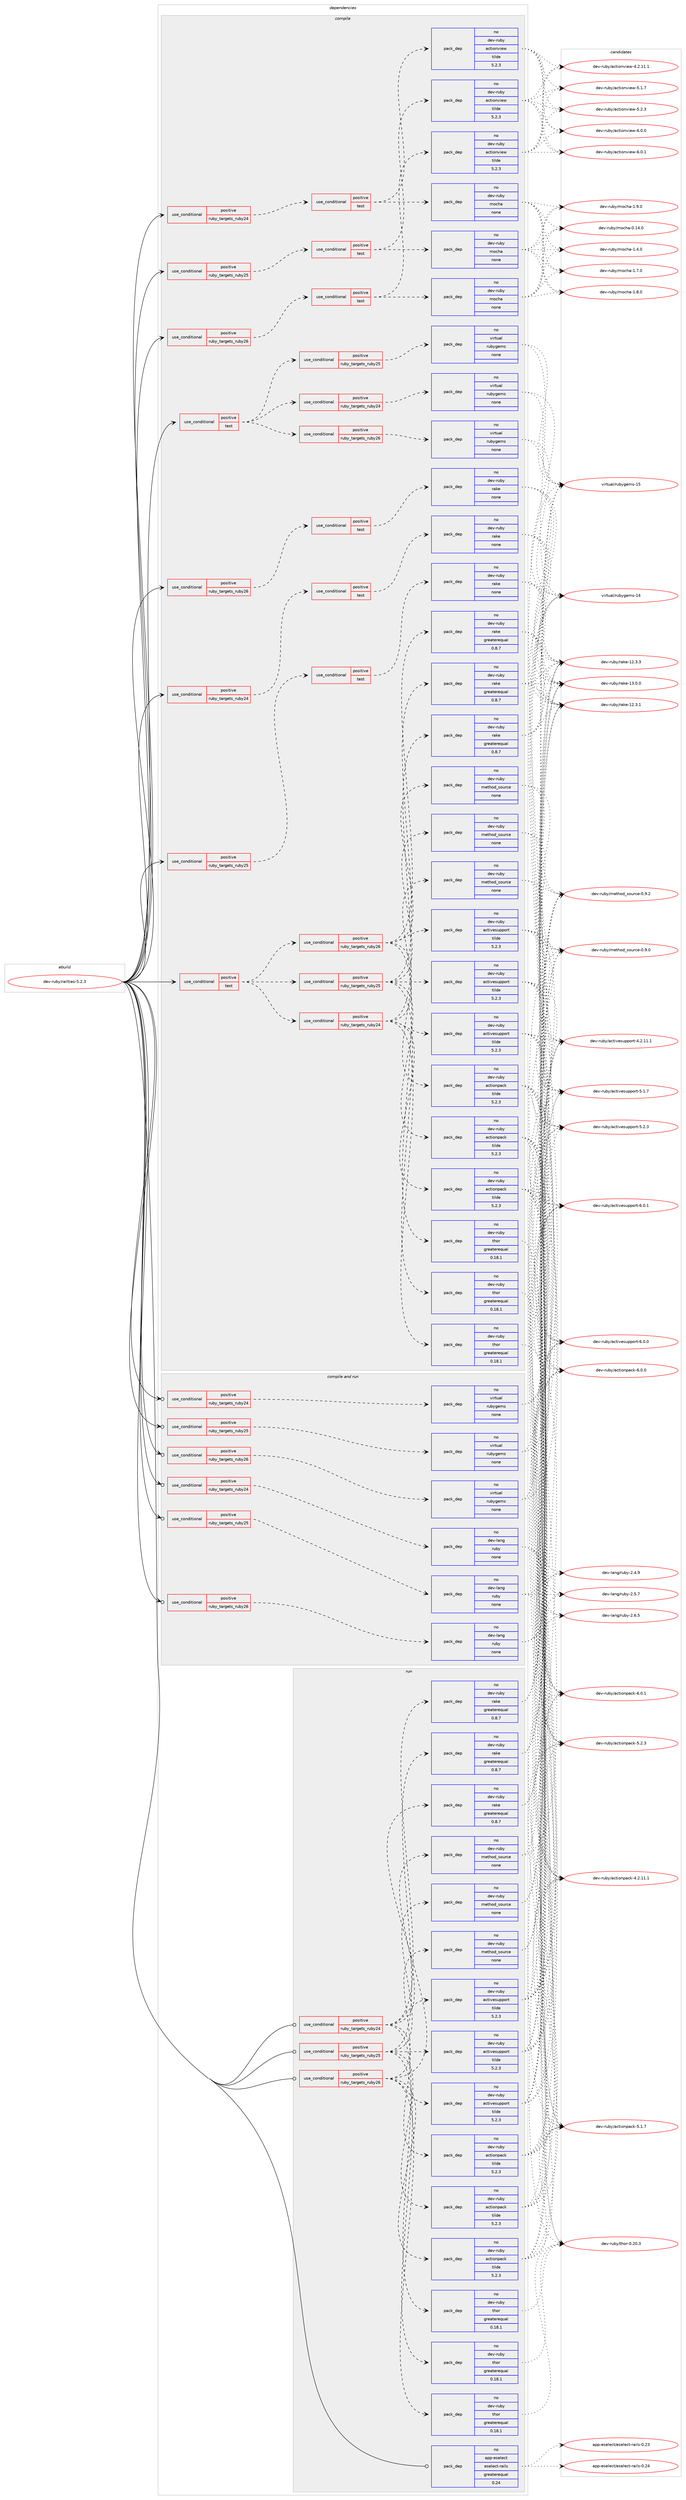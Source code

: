 digraph prolog {

# *************
# Graph options
# *************

newrank=true;
concentrate=true;
compound=true;
graph [rankdir=LR,fontname=Helvetica,fontsize=10,ranksep=1.5];#, ranksep=2.5, nodesep=0.2];
edge  [arrowhead=vee];
node  [fontname=Helvetica,fontsize=10];

# **********
# The ebuild
# **********

subgraph cluster_leftcol {
color=gray;
rank=same;
label=<<i>ebuild</i>>;
id [label="dev-ruby/railties-5.2.3", color=red, width=4, href="../dev-ruby/railties-5.2.3.svg"];
}

# ****************
# The dependencies
# ****************

subgraph cluster_midcol {
color=gray;
label=<<i>dependencies</i>>;
subgraph cluster_compile {
fillcolor="#eeeeee";
style=filled;
label=<<i>compile</i>>;
subgraph cond171711 {
dependency703349 [label=<<TABLE BORDER="0" CELLBORDER="1" CELLSPACING="0" CELLPADDING="4"><TR><TD ROWSPAN="3" CELLPADDING="10">use_conditional</TD></TR><TR><TD>positive</TD></TR><TR><TD>ruby_targets_ruby24</TD></TR></TABLE>>, shape=none, color=red];
subgraph cond171712 {
dependency703350 [label=<<TABLE BORDER="0" CELLBORDER="1" CELLSPACING="0" CELLPADDING="4"><TR><TD ROWSPAN="3" CELLPADDING="10">use_conditional</TD></TR><TR><TD>positive</TD></TR><TR><TD>test</TD></TR></TABLE>>, shape=none, color=red];
subgraph pack519608 {
dependency703351 [label=<<TABLE BORDER="0" CELLBORDER="1" CELLSPACING="0" CELLPADDING="4" WIDTH="220"><TR><TD ROWSPAN="6" CELLPADDING="30">pack_dep</TD></TR><TR><TD WIDTH="110">no</TD></TR><TR><TD>dev-ruby</TD></TR><TR><TD>actionview</TD></TR><TR><TD>tilde</TD></TR><TR><TD>5.2.3</TD></TR></TABLE>>, shape=none, color=blue];
}
dependency703350:e -> dependency703351:w [weight=20,style="dashed",arrowhead="vee"];
subgraph pack519609 {
dependency703352 [label=<<TABLE BORDER="0" CELLBORDER="1" CELLSPACING="0" CELLPADDING="4" WIDTH="220"><TR><TD ROWSPAN="6" CELLPADDING="30">pack_dep</TD></TR><TR><TD WIDTH="110">no</TD></TR><TR><TD>dev-ruby</TD></TR><TR><TD>mocha</TD></TR><TR><TD>none</TD></TR><TR><TD></TD></TR></TABLE>>, shape=none, color=blue];
}
dependency703350:e -> dependency703352:w [weight=20,style="dashed",arrowhead="vee"];
}
dependency703349:e -> dependency703350:w [weight=20,style="dashed",arrowhead="vee"];
}
id:e -> dependency703349:w [weight=20,style="solid",arrowhead="vee"];
subgraph cond171713 {
dependency703353 [label=<<TABLE BORDER="0" CELLBORDER="1" CELLSPACING="0" CELLPADDING="4"><TR><TD ROWSPAN="3" CELLPADDING="10">use_conditional</TD></TR><TR><TD>positive</TD></TR><TR><TD>ruby_targets_ruby24</TD></TR></TABLE>>, shape=none, color=red];
subgraph cond171714 {
dependency703354 [label=<<TABLE BORDER="0" CELLBORDER="1" CELLSPACING="0" CELLPADDING="4"><TR><TD ROWSPAN="3" CELLPADDING="10">use_conditional</TD></TR><TR><TD>positive</TD></TR><TR><TD>test</TD></TR></TABLE>>, shape=none, color=red];
subgraph pack519610 {
dependency703355 [label=<<TABLE BORDER="0" CELLBORDER="1" CELLSPACING="0" CELLPADDING="4" WIDTH="220"><TR><TD ROWSPAN="6" CELLPADDING="30">pack_dep</TD></TR><TR><TD WIDTH="110">no</TD></TR><TR><TD>dev-ruby</TD></TR><TR><TD>rake</TD></TR><TR><TD>none</TD></TR><TR><TD></TD></TR></TABLE>>, shape=none, color=blue];
}
dependency703354:e -> dependency703355:w [weight=20,style="dashed",arrowhead="vee"];
}
dependency703353:e -> dependency703354:w [weight=20,style="dashed",arrowhead="vee"];
}
id:e -> dependency703353:w [weight=20,style="solid",arrowhead="vee"];
subgraph cond171715 {
dependency703356 [label=<<TABLE BORDER="0" CELLBORDER="1" CELLSPACING="0" CELLPADDING="4"><TR><TD ROWSPAN="3" CELLPADDING="10">use_conditional</TD></TR><TR><TD>positive</TD></TR><TR><TD>ruby_targets_ruby25</TD></TR></TABLE>>, shape=none, color=red];
subgraph cond171716 {
dependency703357 [label=<<TABLE BORDER="0" CELLBORDER="1" CELLSPACING="0" CELLPADDING="4"><TR><TD ROWSPAN="3" CELLPADDING="10">use_conditional</TD></TR><TR><TD>positive</TD></TR><TR><TD>test</TD></TR></TABLE>>, shape=none, color=red];
subgraph pack519611 {
dependency703358 [label=<<TABLE BORDER="0" CELLBORDER="1" CELLSPACING="0" CELLPADDING="4" WIDTH="220"><TR><TD ROWSPAN="6" CELLPADDING="30">pack_dep</TD></TR><TR><TD WIDTH="110">no</TD></TR><TR><TD>dev-ruby</TD></TR><TR><TD>actionview</TD></TR><TR><TD>tilde</TD></TR><TR><TD>5.2.3</TD></TR></TABLE>>, shape=none, color=blue];
}
dependency703357:e -> dependency703358:w [weight=20,style="dashed",arrowhead="vee"];
subgraph pack519612 {
dependency703359 [label=<<TABLE BORDER="0" CELLBORDER="1" CELLSPACING="0" CELLPADDING="4" WIDTH="220"><TR><TD ROWSPAN="6" CELLPADDING="30">pack_dep</TD></TR><TR><TD WIDTH="110">no</TD></TR><TR><TD>dev-ruby</TD></TR><TR><TD>mocha</TD></TR><TR><TD>none</TD></TR><TR><TD></TD></TR></TABLE>>, shape=none, color=blue];
}
dependency703357:e -> dependency703359:w [weight=20,style="dashed",arrowhead="vee"];
}
dependency703356:e -> dependency703357:w [weight=20,style="dashed",arrowhead="vee"];
}
id:e -> dependency703356:w [weight=20,style="solid",arrowhead="vee"];
subgraph cond171717 {
dependency703360 [label=<<TABLE BORDER="0" CELLBORDER="1" CELLSPACING="0" CELLPADDING="4"><TR><TD ROWSPAN="3" CELLPADDING="10">use_conditional</TD></TR><TR><TD>positive</TD></TR><TR><TD>ruby_targets_ruby25</TD></TR></TABLE>>, shape=none, color=red];
subgraph cond171718 {
dependency703361 [label=<<TABLE BORDER="0" CELLBORDER="1" CELLSPACING="0" CELLPADDING="4"><TR><TD ROWSPAN="3" CELLPADDING="10">use_conditional</TD></TR><TR><TD>positive</TD></TR><TR><TD>test</TD></TR></TABLE>>, shape=none, color=red];
subgraph pack519613 {
dependency703362 [label=<<TABLE BORDER="0" CELLBORDER="1" CELLSPACING="0" CELLPADDING="4" WIDTH="220"><TR><TD ROWSPAN="6" CELLPADDING="30">pack_dep</TD></TR><TR><TD WIDTH="110">no</TD></TR><TR><TD>dev-ruby</TD></TR><TR><TD>rake</TD></TR><TR><TD>none</TD></TR><TR><TD></TD></TR></TABLE>>, shape=none, color=blue];
}
dependency703361:e -> dependency703362:w [weight=20,style="dashed",arrowhead="vee"];
}
dependency703360:e -> dependency703361:w [weight=20,style="dashed",arrowhead="vee"];
}
id:e -> dependency703360:w [weight=20,style="solid",arrowhead="vee"];
subgraph cond171719 {
dependency703363 [label=<<TABLE BORDER="0" CELLBORDER="1" CELLSPACING="0" CELLPADDING="4"><TR><TD ROWSPAN="3" CELLPADDING="10">use_conditional</TD></TR><TR><TD>positive</TD></TR><TR><TD>ruby_targets_ruby26</TD></TR></TABLE>>, shape=none, color=red];
subgraph cond171720 {
dependency703364 [label=<<TABLE BORDER="0" CELLBORDER="1" CELLSPACING="0" CELLPADDING="4"><TR><TD ROWSPAN="3" CELLPADDING="10">use_conditional</TD></TR><TR><TD>positive</TD></TR><TR><TD>test</TD></TR></TABLE>>, shape=none, color=red];
subgraph pack519614 {
dependency703365 [label=<<TABLE BORDER="0" CELLBORDER="1" CELLSPACING="0" CELLPADDING="4" WIDTH="220"><TR><TD ROWSPAN="6" CELLPADDING="30">pack_dep</TD></TR><TR><TD WIDTH="110">no</TD></TR><TR><TD>dev-ruby</TD></TR><TR><TD>actionview</TD></TR><TR><TD>tilde</TD></TR><TR><TD>5.2.3</TD></TR></TABLE>>, shape=none, color=blue];
}
dependency703364:e -> dependency703365:w [weight=20,style="dashed",arrowhead="vee"];
subgraph pack519615 {
dependency703366 [label=<<TABLE BORDER="0" CELLBORDER="1" CELLSPACING="0" CELLPADDING="4" WIDTH="220"><TR><TD ROWSPAN="6" CELLPADDING="30">pack_dep</TD></TR><TR><TD WIDTH="110">no</TD></TR><TR><TD>dev-ruby</TD></TR><TR><TD>mocha</TD></TR><TR><TD>none</TD></TR><TR><TD></TD></TR></TABLE>>, shape=none, color=blue];
}
dependency703364:e -> dependency703366:w [weight=20,style="dashed",arrowhead="vee"];
}
dependency703363:e -> dependency703364:w [weight=20,style="dashed",arrowhead="vee"];
}
id:e -> dependency703363:w [weight=20,style="solid",arrowhead="vee"];
subgraph cond171721 {
dependency703367 [label=<<TABLE BORDER="0" CELLBORDER="1" CELLSPACING="0" CELLPADDING="4"><TR><TD ROWSPAN="3" CELLPADDING="10">use_conditional</TD></TR><TR><TD>positive</TD></TR><TR><TD>ruby_targets_ruby26</TD></TR></TABLE>>, shape=none, color=red];
subgraph cond171722 {
dependency703368 [label=<<TABLE BORDER="0" CELLBORDER="1" CELLSPACING="0" CELLPADDING="4"><TR><TD ROWSPAN="3" CELLPADDING="10">use_conditional</TD></TR><TR><TD>positive</TD></TR><TR><TD>test</TD></TR></TABLE>>, shape=none, color=red];
subgraph pack519616 {
dependency703369 [label=<<TABLE BORDER="0" CELLBORDER="1" CELLSPACING="0" CELLPADDING="4" WIDTH="220"><TR><TD ROWSPAN="6" CELLPADDING="30">pack_dep</TD></TR><TR><TD WIDTH="110">no</TD></TR><TR><TD>dev-ruby</TD></TR><TR><TD>rake</TD></TR><TR><TD>none</TD></TR><TR><TD></TD></TR></TABLE>>, shape=none, color=blue];
}
dependency703368:e -> dependency703369:w [weight=20,style="dashed",arrowhead="vee"];
}
dependency703367:e -> dependency703368:w [weight=20,style="dashed",arrowhead="vee"];
}
id:e -> dependency703367:w [weight=20,style="solid",arrowhead="vee"];
subgraph cond171723 {
dependency703370 [label=<<TABLE BORDER="0" CELLBORDER="1" CELLSPACING="0" CELLPADDING="4"><TR><TD ROWSPAN="3" CELLPADDING="10">use_conditional</TD></TR><TR><TD>positive</TD></TR><TR><TD>test</TD></TR></TABLE>>, shape=none, color=red];
subgraph cond171724 {
dependency703371 [label=<<TABLE BORDER="0" CELLBORDER="1" CELLSPACING="0" CELLPADDING="4"><TR><TD ROWSPAN="3" CELLPADDING="10">use_conditional</TD></TR><TR><TD>positive</TD></TR><TR><TD>ruby_targets_ruby24</TD></TR></TABLE>>, shape=none, color=red];
subgraph pack519617 {
dependency703372 [label=<<TABLE BORDER="0" CELLBORDER="1" CELLSPACING="0" CELLPADDING="4" WIDTH="220"><TR><TD ROWSPAN="6" CELLPADDING="30">pack_dep</TD></TR><TR><TD WIDTH="110">no</TD></TR><TR><TD>dev-ruby</TD></TR><TR><TD>activesupport</TD></TR><TR><TD>tilde</TD></TR><TR><TD>5.2.3</TD></TR></TABLE>>, shape=none, color=blue];
}
dependency703371:e -> dependency703372:w [weight=20,style="dashed",arrowhead="vee"];
subgraph pack519618 {
dependency703373 [label=<<TABLE BORDER="0" CELLBORDER="1" CELLSPACING="0" CELLPADDING="4" WIDTH="220"><TR><TD ROWSPAN="6" CELLPADDING="30">pack_dep</TD></TR><TR><TD WIDTH="110">no</TD></TR><TR><TD>dev-ruby</TD></TR><TR><TD>actionpack</TD></TR><TR><TD>tilde</TD></TR><TR><TD>5.2.3</TD></TR></TABLE>>, shape=none, color=blue];
}
dependency703371:e -> dependency703373:w [weight=20,style="dashed",arrowhead="vee"];
subgraph pack519619 {
dependency703374 [label=<<TABLE BORDER="0" CELLBORDER="1" CELLSPACING="0" CELLPADDING="4" WIDTH="220"><TR><TD ROWSPAN="6" CELLPADDING="30">pack_dep</TD></TR><TR><TD WIDTH="110">no</TD></TR><TR><TD>dev-ruby</TD></TR><TR><TD>thor</TD></TR><TR><TD>greaterequal</TD></TR><TR><TD>0.18.1</TD></TR></TABLE>>, shape=none, color=blue];
}
dependency703371:e -> dependency703374:w [weight=20,style="dashed",arrowhead="vee"];
subgraph pack519620 {
dependency703375 [label=<<TABLE BORDER="0" CELLBORDER="1" CELLSPACING="0" CELLPADDING="4" WIDTH="220"><TR><TD ROWSPAN="6" CELLPADDING="30">pack_dep</TD></TR><TR><TD WIDTH="110">no</TD></TR><TR><TD>dev-ruby</TD></TR><TR><TD>rake</TD></TR><TR><TD>greaterequal</TD></TR><TR><TD>0.8.7</TD></TR></TABLE>>, shape=none, color=blue];
}
dependency703371:e -> dependency703375:w [weight=20,style="dashed",arrowhead="vee"];
subgraph pack519621 {
dependency703376 [label=<<TABLE BORDER="0" CELLBORDER="1" CELLSPACING="0" CELLPADDING="4" WIDTH="220"><TR><TD ROWSPAN="6" CELLPADDING="30">pack_dep</TD></TR><TR><TD WIDTH="110">no</TD></TR><TR><TD>dev-ruby</TD></TR><TR><TD>method_source</TD></TR><TR><TD>none</TD></TR><TR><TD></TD></TR></TABLE>>, shape=none, color=blue];
}
dependency703371:e -> dependency703376:w [weight=20,style="dashed",arrowhead="vee"];
}
dependency703370:e -> dependency703371:w [weight=20,style="dashed",arrowhead="vee"];
subgraph cond171725 {
dependency703377 [label=<<TABLE BORDER="0" CELLBORDER="1" CELLSPACING="0" CELLPADDING="4"><TR><TD ROWSPAN="3" CELLPADDING="10">use_conditional</TD></TR><TR><TD>positive</TD></TR><TR><TD>ruby_targets_ruby25</TD></TR></TABLE>>, shape=none, color=red];
subgraph pack519622 {
dependency703378 [label=<<TABLE BORDER="0" CELLBORDER="1" CELLSPACING="0" CELLPADDING="4" WIDTH="220"><TR><TD ROWSPAN="6" CELLPADDING="30">pack_dep</TD></TR><TR><TD WIDTH="110">no</TD></TR><TR><TD>dev-ruby</TD></TR><TR><TD>activesupport</TD></TR><TR><TD>tilde</TD></TR><TR><TD>5.2.3</TD></TR></TABLE>>, shape=none, color=blue];
}
dependency703377:e -> dependency703378:w [weight=20,style="dashed",arrowhead="vee"];
subgraph pack519623 {
dependency703379 [label=<<TABLE BORDER="0" CELLBORDER="1" CELLSPACING="0" CELLPADDING="4" WIDTH="220"><TR><TD ROWSPAN="6" CELLPADDING="30">pack_dep</TD></TR><TR><TD WIDTH="110">no</TD></TR><TR><TD>dev-ruby</TD></TR><TR><TD>actionpack</TD></TR><TR><TD>tilde</TD></TR><TR><TD>5.2.3</TD></TR></TABLE>>, shape=none, color=blue];
}
dependency703377:e -> dependency703379:w [weight=20,style="dashed",arrowhead="vee"];
subgraph pack519624 {
dependency703380 [label=<<TABLE BORDER="0" CELLBORDER="1" CELLSPACING="0" CELLPADDING="4" WIDTH="220"><TR><TD ROWSPAN="6" CELLPADDING="30">pack_dep</TD></TR><TR><TD WIDTH="110">no</TD></TR><TR><TD>dev-ruby</TD></TR><TR><TD>thor</TD></TR><TR><TD>greaterequal</TD></TR><TR><TD>0.18.1</TD></TR></TABLE>>, shape=none, color=blue];
}
dependency703377:e -> dependency703380:w [weight=20,style="dashed",arrowhead="vee"];
subgraph pack519625 {
dependency703381 [label=<<TABLE BORDER="0" CELLBORDER="1" CELLSPACING="0" CELLPADDING="4" WIDTH="220"><TR><TD ROWSPAN="6" CELLPADDING="30">pack_dep</TD></TR><TR><TD WIDTH="110">no</TD></TR><TR><TD>dev-ruby</TD></TR><TR><TD>rake</TD></TR><TR><TD>greaterequal</TD></TR><TR><TD>0.8.7</TD></TR></TABLE>>, shape=none, color=blue];
}
dependency703377:e -> dependency703381:w [weight=20,style="dashed",arrowhead="vee"];
subgraph pack519626 {
dependency703382 [label=<<TABLE BORDER="0" CELLBORDER="1" CELLSPACING="0" CELLPADDING="4" WIDTH="220"><TR><TD ROWSPAN="6" CELLPADDING="30">pack_dep</TD></TR><TR><TD WIDTH="110">no</TD></TR><TR><TD>dev-ruby</TD></TR><TR><TD>method_source</TD></TR><TR><TD>none</TD></TR><TR><TD></TD></TR></TABLE>>, shape=none, color=blue];
}
dependency703377:e -> dependency703382:w [weight=20,style="dashed",arrowhead="vee"];
}
dependency703370:e -> dependency703377:w [weight=20,style="dashed",arrowhead="vee"];
subgraph cond171726 {
dependency703383 [label=<<TABLE BORDER="0" CELLBORDER="1" CELLSPACING="0" CELLPADDING="4"><TR><TD ROWSPAN="3" CELLPADDING="10">use_conditional</TD></TR><TR><TD>positive</TD></TR><TR><TD>ruby_targets_ruby26</TD></TR></TABLE>>, shape=none, color=red];
subgraph pack519627 {
dependency703384 [label=<<TABLE BORDER="0" CELLBORDER="1" CELLSPACING="0" CELLPADDING="4" WIDTH="220"><TR><TD ROWSPAN="6" CELLPADDING="30">pack_dep</TD></TR><TR><TD WIDTH="110">no</TD></TR><TR><TD>dev-ruby</TD></TR><TR><TD>activesupport</TD></TR><TR><TD>tilde</TD></TR><TR><TD>5.2.3</TD></TR></TABLE>>, shape=none, color=blue];
}
dependency703383:e -> dependency703384:w [weight=20,style="dashed",arrowhead="vee"];
subgraph pack519628 {
dependency703385 [label=<<TABLE BORDER="0" CELLBORDER="1" CELLSPACING="0" CELLPADDING="4" WIDTH="220"><TR><TD ROWSPAN="6" CELLPADDING="30">pack_dep</TD></TR><TR><TD WIDTH="110">no</TD></TR><TR><TD>dev-ruby</TD></TR><TR><TD>actionpack</TD></TR><TR><TD>tilde</TD></TR><TR><TD>5.2.3</TD></TR></TABLE>>, shape=none, color=blue];
}
dependency703383:e -> dependency703385:w [weight=20,style="dashed",arrowhead="vee"];
subgraph pack519629 {
dependency703386 [label=<<TABLE BORDER="0" CELLBORDER="1" CELLSPACING="0" CELLPADDING="4" WIDTH="220"><TR><TD ROWSPAN="6" CELLPADDING="30">pack_dep</TD></TR><TR><TD WIDTH="110">no</TD></TR><TR><TD>dev-ruby</TD></TR><TR><TD>thor</TD></TR><TR><TD>greaterequal</TD></TR><TR><TD>0.18.1</TD></TR></TABLE>>, shape=none, color=blue];
}
dependency703383:e -> dependency703386:w [weight=20,style="dashed",arrowhead="vee"];
subgraph pack519630 {
dependency703387 [label=<<TABLE BORDER="0" CELLBORDER="1" CELLSPACING="0" CELLPADDING="4" WIDTH="220"><TR><TD ROWSPAN="6" CELLPADDING="30">pack_dep</TD></TR><TR><TD WIDTH="110">no</TD></TR><TR><TD>dev-ruby</TD></TR><TR><TD>rake</TD></TR><TR><TD>greaterequal</TD></TR><TR><TD>0.8.7</TD></TR></TABLE>>, shape=none, color=blue];
}
dependency703383:e -> dependency703387:w [weight=20,style="dashed",arrowhead="vee"];
subgraph pack519631 {
dependency703388 [label=<<TABLE BORDER="0" CELLBORDER="1" CELLSPACING="0" CELLPADDING="4" WIDTH="220"><TR><TD ROWSPAN="6" CELLPADDING="30">pack_dep</TD></TR><TR><TD WIDTH="110">no</TD></TR><TR><TD>dev-ruby</TD></TR><TR><TD>method_source</TD></TR><TR><TD>none</TD></TR><TR><TD></TD></TR></TABLE>>, shape=none, color=blue];
}
dependency703383:e -> dependency703388:w [weight=20,style="dashed",arrowhead="vee"];
}
dependency703370:e -> dependency703383:w [weight=20,style="dashed",arrowhead="vee"];
}
id:e -> dependency703370:w [weight=20,style="solid",arrowhead="vee"];
subgraph cond171727 {
dependency703389 [label=<<TABLE BORDER="0" CELLBORDER="1" CELLSPACING="0" CELLPADDING="4"><TR><TD ROWSPAN="3" CELLPADDING="10">use_conditional</TD></TR><TR><TD>positive</TD></TR><TR><TD>test</TD></TR></TABLE>>, shape=none, color=red];
subgraph cond171728 {
dependency703390 [label=<<TABLE BORDER="0" CELLBORDER="1" CELLSPACING="0" CELLPADDING="4"><TR><TD ROWSPAN="3" CELLPADDING="10">use_conditional</TD></TR><TR><TD>positive</TD></TR><TR><TD>ruby_targets_ruby24</TD></TR></TABLE>>, shape=none, color=red];
subgraph pack519632 {
dependency703391 [label=<<TABLE BORDER="0" CELLBORDER="1" CELLSPACING="0" CELLPADDING="4" WIDTH="220"><TR><TD ROWSPAN="6" CELLPADDING="30">pack_dep</TD></TR><TR><TD WIDTH="110">no</TD></TR><TR><TD>virtual</TD></TR><TR><TD>rubygems</TD></TR><TR><TD>none</TD></TR><TR><TD></TD></TR></TABLE>>, shape=none, color=blue];
}
dependency703390:e -> dependency703391:w [weight=20,style="dashed",arrowhead="vee"];
}
dependency703389:e -> dependency703390:w [weight=20,style="dashed",arrowhead="vee"];
subgraph cond171729 {
dependency703392 [label=<<TABLE BORDER="0" CELLBORDER="1" CELLSPACING="0" CELLPADDING="4"><TR><TD ROWSPAN="3" CELLPADDING="10">use_conditional</TD></TR><TR><TD>positive</TD></TR><TR><TD>ruby_targets_ruby25</TD></TR></TABLE>>, shape=none, color=red];
subgraph pack519633 {
dependency703393 [label=<<TABLE BORDER="0" CELLBORDER="1" CELLSPACING="0" CELLPADDING="4" WIDTH="220"><TR><TD ROWSPAN="6" CELLPADDING="30">pack_dep</TD></TR><TR><TD WIDTH="110">no</TD></TR><TR><TD>virtual</TD></TR><TR><TD>rubygems</TD></TR><TR><TD>none</TD></TR><TR><TD></TD></TR></TABLE>>, shape=none, color=blue];
}
dependency703392:e -> dependency703393:w [weight=20,style="dashed",arrowhead="vee"];
}
dependency703389:e -> dependency703392:w [weight=20,style="dashed",arrowhead="vee"];
subgraph cond171730 {
dependency703394 [label=<<TABLE BORDER="0" CELLBORDER="1" CELLSPACING="0" CELLPADDING="4"><TR><TD ROWSPAN="3" CELLPADDING="10">use_conditional</TD></TR><TR><TD>positive</TD></TR><TR><TD>ruby_targets_ruby26</TD></TR></TABLE>>, shape=none, color=red];
subgraph pack519634 {
dependency703395 [label=<<TABLE BORDER="0" CELLBORDER="1" CELLSPACING="0" CELLPADDING="4" WIDTH="220"><TR><TD ROWSPAN="6" CELLPADDING="30">pack_dep</TD></TR><TR><TD WIDTH="110">no</TD></TR><TR><TD>virtual</TD></TR><TR><TD>rubygems</TD></TR><TR><TD>none</TD></TR><TR><TD></TD></TR></TABLE>>, shape=none, color=blue];
}
dependency703394:e -> dependency703395:w [weight=20,style="dashed",arrowhead="vee"];
}
dependency703389:e -> dependency703394:w [weight=20,style="dashed",arrowhead="vee"];
}
id:e -> dependency703389:w [weight=20,style="solid",arrowhead="vee"];
}
subgraph cluster_compileandrun {
fillcolor="#eeeeee";
style=filled;
label=<<i>compile and run</i>>;
subgraph cond171731 {
dependency703396 [label=<<TABLE BORDER="0" CELLBORDER="1" CELLSPACING="0" CELLPADDING="4"><TR><TD ROWSPAN="3" CELLPADDING="10">use_conditional</TD></TR><TR><TD>positive</TD></TR><TR><TD>ruby_targets_ruby24</TD></TR></TABLE>>, shape=none, color=red];
subgraph pack519635 {
dependency703397 [label=<<TABLE BORDER="0" CELLBORDER="1" CELLSPACING="0" CELLPADDING="4" WIDTH="220"><TR><TD ROWSPAN="6" CELLPADDING="30">pack_dep</TD></TR><TR><TD WIDTH="110">no</TD></TR><TR><TD>dev-lang</TD></TR><TR><TD>ruby</TD></TR><TR><TD>none</TD></TR><TR><TD></TD></TR></TABLE>>, shape=none, color=blue];
}
dependency703396:e -> dependency703397:w [weight=20,style="dashed",arrowhead="vee"];
}
id:e -> dependency703396:w [weight=20,style="solid",arrowhead="odotvee"];
subgraph cond171732 {
dependency703398 [label=<<TABLE BORDER="0" CELLBORDER="1" CELLSPACING="0" CELLPADDING="4"><TR><TD ROWSPAN="3" CELLPADDING="10">use_conditional</TD></TR><TR><TD>positive</TD></TR><TR><TD>ruby_targets_ruby24</TD></TR></TABLE>>, shape=none, color=red];
subgraph pack519636 {
dependency703399 [label=<<TABLE BORDER="0" CELLBORDER="1" CELLSPACING="0" CELLPADDING="4" WIDTH="220"><TR><TD ROWSPAN="6" CELLPADDING="30">pack_dep</TD></TR><TR><TD WIDTH="110">no</TD></TR><TR><TD>virtual</TD></TR><TR><TD>rubygems</TD></TR><TR><TD>none</TD></TR><TR><TD></TD></TR></TABLE>>, shape=none, color=blue];
}
dependency703398:e -> dependency703399:w [weight=20,style="dashed",arrowhead="vee"];
}
id:e -> dependency703398:w [weight=20,style="solid",arrowhead="odotvee"];
subgraph cond171733 {
dependency703400 [label=<<TABLE BORDER="0" CELLBORDER="1" CELLSPACING="0" CELLPADDING="4"><TR><TD ROWSPAN="3" CELLPADDING="10">use_conditional</TD></TR><TR><TD>positive</TD></TR><TR><TD>ruby_targets_ruby25</TD></TR></TABLE>>, shape=none, color=red];
subgraph pack519637 {
dependency703401 [label=<<TABLE BORDER="0" CELLBORDER="1" CELLSPACING="0" CELLPADDING="4" WIDTH="220"><TR><TD ROWSPAN="6" CELLPADDING="30">pack_dep</TD></TR><TR><TD WIDTH="110">no</TD></TR><TR><TD>dev-lang</TD></TR><TR><TD>ruby</TD></TR><TR><TD>none</TD></TR><TR><TD></TD></TR></TABLE>>, shape=none, color=blue];
}
dependency703400:e -> dependency703401:w [weight=20,style="dashed",arrowhead="vee"];
}
id:e -> dependency703400:w [weight=20,style="solid",arrowhead="odotvee"];
subgraph cond171734 {
dependency703402 [label=<<TABLE BORDER="0" CELLBORDER="1" CELLSPACING="0" CELLPADDING="4"><TR><TD ROWSPAN="3" CELLPADDING="10">use_conditional</TD></TR><TR><TD>positive</TD></TR><TR><TD>ruby_targets_ruby25</TD></TR></TABLE>>, shape=none, color=red];
subgraph pack519638 {
dependency703403 [label=<<TABLE BORDER="0" CELLBORDER="1" CELLSPACING="0" CELLPADDING="4" WIDTH="220"><TR><TD ROWSPAN="6" CELLPADDING="30">pack_dep</TD></TR><TR><TD WIDTH="110">no</TD></TR><TR><TD>virtual</TD></TR><TR><TD>rubygems</TD></TR><TR><TD>none</TD></TR><TR><TD></TD></TR></TABLE>>, shape=none, color=blue];
}
dependency703402:e -> dependency703403:w [weight=20,style="dashed",arrowhead="vee"];
}
id:e -> dependency703402:w [weight=20,style="solid",arrowhead="odotvee"];
subgraph cond171735 {
dependency703404 [label=<<TABLE BORDER="0" CELLBORDER="1" CELLSPACING="0" CELLPADDING="4"><TR><TD ROWSPAN="3" CELLPADDING="10">use_conditional</TD></TR><TR><TD>positive</TD></TR><TR><TD>ruby_targets_ruby26</TD></TR></TABLE>>, shape=none, color=red];
subgraph pack519639 {
dependency703405 [label=<<TABLE BORDER="0" CELLBORDER="1" CELLSPACING="0" CELLPADDING="4" WIDTH="220"><TR><TD ROWSPAN="6" CELLPADDING="30">pack_dep</TD></TR><TR><TD WIDTH="110">no</TD></TR><TR><TD>dev-lang</TD></TR><TR><TD>ruby</TD></TR><TR><TD>none</TD></TR><TR><TD></TD></TR></TABLE>>, shape=none, color=blue];
}
dependency703404:e -> dependency703405:w [weight=20,style="dashed",arrowhead="vee"];
}
id:e -> dependency703404:w [weight=20,style="solid",arrowhead="odotvee"];
subgraph cond171736 {
dependency703406 [label=<<TABLE BORDER="0" CELLBORDER="1" CELLSPACING="0" CELLPADDING="4"><TR><TD ROWSPAN="3" CELLPADDING="10">use_conditional</TD></TR><TR><TD>positive</TD></TR><TR><TD>ruby_targets_ruby26</TD></TR></TABLE>>, shape=none, color=red];
subgraph pack519640 {
dependency703407 [label=<<TABLE BORDER="0" CELLBORDER="1" CELLSPACING="0" CELLPADDING="4" WIDTH="220"><TR><TD ROWSPAN="6" CELLPADDING="30">pack_dep</TD></TR><TR><TD WIDTH="110">no</TD></TR><TR><TD>virtual</TD></TR><TR><TD>rubygems</TD></TR><TR><TD>none</TD></TR><TR><TD></TD></TR></TABLE>>, shape=none, color=blue];
}
dependency703406:e -> dependency703407:w [weight=20,style="dashed",arrowhead="vee"];
}
id:e -> dependency703406:w [weight=20,style="solid",arrowhead="odotvee"];
}
subgraph cluster_run {
fillcolor="#eeeeee";
style=filled;
label=<<i>run</i>>;
subgraph cond171737 {
dependency703408 [label=<<TABLE BORDER="0" CELLBORDER="1" CELLSPACING="0" CELLPADDING="4"><TR><TD ROWSPAN="3" CELLPADDING="10">use_conditional</TD></TR><TR><TD>positive</TD></TR><TR><TD>ruby_targets_ruby24</TD></TR></TABLE>>, shape=none, color=red];
subgraph pack519641 {
dependency703409 [label=<<TABLE BORDER="0" CELLBORDER="1" CELLSPACING="0" CELLPADDING="4" WIDTH="220"><TR><TD ROWSPAN="6" CELLPADDING="30">pack_dep</TD></TR><TR><TD WIDTH="110">no</TD></TR><TR><TD>dev-ruby</TD></TR><TR><TD>activesupport</TD></TR><TR><TD>tilde</TD></TR><TR><TD>5.2.3</TD></TR></TABLE>>, shape=none, color=blue];
}
dependency703408:e -> dependency703409:w [weight=20,style="dashed",arrowhead="vee"];
subgraph pack519642 {
dependency703410 [label=<<TABLE BORDER="0" CELLBORDER="1" CELLSPACING="0" CELLPADDING="4" WIDTH="220"><TR><TD ROWSPAN="6" CELLPADDING="30">pack_dep</TD></TR><TR><TD WIDTH="110">no</TD></TR><TR><TD>dev-ruby</TD></TR><TR><TD>actionpack</TD></TR><TR><TD>tilde</TD></TR><TR><TD>5.2.3</TD></TR></TABLE>>, shape=none, color=blue];
}
dependency703408:e -> dependency703410:w [weight=20,style="dashed",arrowhead="vee"];
subgraph pack519643 {
dependency703411 [label=<<TABLE BORDER="0" CELLBORDER="1" CELLSPACING="0" CELLPADDING="4" WIDTH="220"><TR><TD ROWSPAN="6" CELLPADDING="30">pack_dep</TD></TR><TR><TD WIDTH="110">no</TD></TR><TR><TD>dev-ruby</TD></TR><TR><TD>thor</TD></TR><TR><TD>greaterequal</TD></TR><TR><TD>0.18.1</TD></TR></TABLE>>, shape=none, color=blue];
}
dependency703408:e -> dependency703411:w [weight=20,style="dashed",arrowhead="vee"];
subgraph pack519644 {
dependency703412 [label=<<TABLE BORDER="0" CELLBORDER="1" CELLSPACING="0" CELLPADDING="4" WIDTH="220"><TR><TD ROWSPAN="6" CELLPADDING="30">pack_dep</TD></TR><TR><TD WIDTH="110">no</TD></TR><TR><TD>dev-ruby</TD></TR><TR><TD>rake</TD></TR><TR><TD>greaterequal</TD></TR><TR><TD>0.8.7</TD></TR></TABLE>>, shape=none, color=blue];
}
dependency703408:e -> dependency703412:w [weight=20,style="dashed",arrowhead="vee"];
subgraph pack519645 {
dependency703413 [label=<<TABLE BORDER="0" CELLBORDER="1" CELLSPACING="0" CELLPADDING="4" WIDTH="220"><TR><TD ROWSPAN="6" CELLPADDING="30">pack_dep</TD></TR><TR><TD WIDTH="110">no</TD></TR><TR><TD>dev-ruby</TD></TR><TR><TD>method_source</TD></TR><TR><TD>none</TD></TR><TR><TD></TD></TR></TABLE>>, shape=none, color=blue];
}
dependency703408:e -> dependency703413:w [weight=20,style="dashed",arrowhead="vee"];
}
id:e -> dependency703408:w [weight=20,style="solid",arrowhead="odot"];
subgraph cond171738 {
dependency703414 [label=<<TABLE BORDER="0" CELLBORDER="1" CELLSPACING="0" CELLPADDING="4"><TR><TD ROWSPAN="3" CELLPADDING="10">use_conditional</TD></TR><TR><TD>positive</TD></TR><TR><TD>ruby_targets_ruby25</TD></TR></TABLE>>, shape=none, color=red];
subgraph pack519646 {
dependency703415 [label=<<TABLE BORDER="0" CELLBORDER="1" CELLSPACING="0" CELLPADDING="4" WIDTH="220"><TR><TD ROWSPAN="6" CELLPADDING="30">pack_dep</TD></TR><TR><TD WIDTH="110">no</TD></TR><TR><TD>dev-ruby</TD></TR><TR><TD>activesupport</TD></TR><TR><TD>tilde</TD></TR><TR><TD>5.2.3</TD></TR></TABLE>>, shape=none, color=blue];
}
dependency703414:e -> dependency703415:w [weight=20,style="dashed",arrowhead="vee"];
subgraph pack519647 {
dependency703416 [label=<<TABLE BORDER="0" CELLBORDER="1" CELLSPACING="0" CELLPADDING="4" WIDTH="220"><TR><TD ROWSPAN="6" CELLPADDING="30">pack_dep</TD></TR><TR><TD WIDTH="110">no</TD></TR><TR><TD>dev-ruby</TD></TR><TR><TD>actionpack</TD></TR><TR><TD>tilde</TD></TR><TR><TD>5.2.3</TD></TR></TABLE>>, shape=none, color=blue];
}
dependency703414:e -> dependency703416:w [weight=20,style="dashed",arrowhead="vee"];
subgraph pack519648 {
dependency703417 [label=<<TABLE BORDER="0" CELLBORDER="1" CELLSPACING="0" CELLPADDING="4" WIDTH="220"><TR><TD ROWSPAN="6" CELLPADDING="30">pack_dep</TD></TR><TR><TD WIDTH="110">no</TD></TR><TR><TD>dev-ruby</TD></TR><TR><TD>thor</TD></TR><TR><TD>greaterequal</TD></TR><TR><TD>0.18.1</TD></TR></TABLE>>, shape=none, color=blue];
}
dependency703414:e -> dependency703417:w [weight=20,style="dashed",arrowhead="vee"];
subgraph pack519649 {
dependency703418 [label=<<TABLE BORDER="0" CELLBORDER="1" CELLSPACING="0" CELLPADDING="4" WIDTH="220"><TR><TD ROWSPAN="6" CELLPADDING="30">pack_dep</TD></TR><TR><TD WIDTH="110">no</TD></TR><TR><TD>dev-ruby</TD></TR><TR><TD>rake</TD></TR><TR><TD>greaterequal</TD></TR><TR><TD>0.8.7</TD></TR></TABLE>>, shape=none, color=blue];
}
dependency703414:e -> dependency703418:w [weight=20,style="dashed",arrowhead="vee"];
subgraph pack519650 {
dependency703419 [label=<<TABLE BORDER="0" CELLBORDER="1" CELLSPACING="0" CELLPADDING="4" WIDTH="220"><TR><TD ROWSPAN="6" CELLPADDING="30">pack_dep</TD></TR><TR><TD WIDTH="110">no</TD></TR><TR><TD>dev-ruby</TD></TR><TR><TD>method_source</TD></TR><TR><TD>none</TD></TR><TR><TD></TD></TR></TABLE>>, shape=none, color=blue];
}
dependency703414:e -> dependency703419:w [weight=20,style="dashed",arrowhead="vee"];
}
id:e -> dependency703414:w [weight=20,style="solid",arrowhead="odot"];
subgraph cond171739 {
dependency703420 [label=<<TABLE BORDER="0" CELLBORDER="1" CELLSPACING="0" CELLPADDING="4"><TR><TD ROWSPAN="3" CELLPADDING="10">use_conditional</TD></TR><TR><TD>positive</TD></TR><TR><TD>ruby_targets_ruby26</TD></TR></TABLE>>, shape=none, color=red];
subgraph pack519651 {
dependency703421 [label=<<TABLE BORDER="0" CELLBORDER="1" CELLSPACING="0" CELLPADDING="4" WIDTH="220"><TR><TD ROWSPAN="6" CELLPADDING="30">pack_dep</TD></TR><TR><TD WIDTH="110">no</TD></TR><TR><TD>dev-ruby</TD></TR><TR><TD>activesupport</TD></TR><TR><TD>tilde</TD></TR><TR><TD>5.2.3</TD></TR></TABLE>>, shape=none, color=blue];
}
dependency703420:e -> dependency703421:w [weight=20,style="dashed",arrowhead="vee"];
subgraph pack519652 {
dependency703422 [label=<<TABLE BORDER="0" CELLBORDER="1" CELLSPACING="0" CELLPADDING="4" WIDTH="220"><TR><TD ROWSPAN="6" CELLPADDING="30">pack_dep</TD></TR><TR><TD WIDTH="110">no</TD></TR><TR><TD>dev-ruby</TD></TR><TR><TD>actionpack</TD></TR><TR><TD>tilde</TD></TR><TR><TD>5.2.3</TD></TR></TABLE>>, shape=none, color=blue];
}
dependency703420:e -> dependency703422:w [weight=20,style="dashed",arrowhead="vee"];
subgraph pack519653 {
dependency703423 [label=<<TABLE BORDER="0" CELLBORDER="1" CELLSPACING="0" CELLPADDING="4" WIDTH="220"><TR><TD ROWSPAN="6" CELLPADDING="30">pack_dep</TD></TR><TR><TD WIDTH="110">no</TD></TR><TR><TD>dev-ruby</TD></TR><TR><TD>thor</TD></TR><TR><TD>greaterequal</TD></TR><TR><TD>0.18.1</TD></TR></TABLE>>, shape=none, color=blue];
}
dependency703420:e -> dependency703423:w [weight=20,style="dashed",arrowhead="vee"];
subgraph pack519654 {
dependency703424 [label=<<TABLE BORDER="0" CELLBORDER="1" CELLSPACING="0" CELLPADDING="4" WIDTH="220"><TR><TD ROWSPAN="6" CELLPADDING="30">pack_dep</TD></TR><TR><TD WIDTH="110">no</TD></TR><TR><TD>dev-ruby</TD></TR><TR><TD>rake</TD></TR><TR><TD>greaterequal</TD></TR><TR><TD>0.8.7</TD></TR></TABLE>>, shape=none, color=blue];
}
dependency703420:e -> dependency703424:w [weight=20,style="dashed",arrowhead="vee"];
subgraph pack519655 {
dependency703425 [label=<<TABLE BORDER="0" CELLBORDER="1" CELLSPACING="0" CELLPADDING="4" WIDTH="220"><TR><TD ROWSPAN="6" CELLPADDING="30">pack_dep</TD></TR><TR><TD WIDTH="110">no</TD></TR><TR><TD>dev-ruby</TD></TR><TR><TD>method_source</TD></TR><TR><TD>none</TD></TR><TR><TD></TD></TR></TABLE>>, shape=none, color=blue];
}
dependency703420:e -> dependency703425:w [weight=20,style="dashed",arrowhead="vee"];
}
id:e -> dependency703420:w [weight=20,style="solid",arrowhead="odot"];
subgraph pack519656 {
dependency703426 [label=<<TABLE BORDER="0" CELLBORDER="1" CELLSPACING="0" CELLPADDING="4" WIDTH="220"><TR><TD ROWSPAN="6" CELLPADDING="30">pack_dep</TD></TR><TR><TD WIDTH="110">no</TD></TR><TR><TD>app-eselect</TD></TR><TR><TD>eselect-rails</TD></TR><TR><TD>greaterequal</TD></TR><TR><TD>0.24</TD></TR></TABLE>>, shape=none, color=blue];
}
id:e -> dependency703426:w [weight=20,style="solid",arrowhead="odot"];
}
}

# **************
# The candidates
# **************

subgraph cluster_choices {
rank=same;
color=gray;
label=<<i>candidates</i>>;

subgraph choice519608 {
color=black;
nodesep=1;
choice1001011184511411798121479799116105111110118105101119455246504649494649 [label="dev-ruby/actionview-4.2.11.1", color=red, width=4,href="../dev-ruby/actionview-4.2.11.1.svg"];
choice1001011184511411798121479799116105111110118105101119455346494655 [label="dev-ruby/actionview-5.1.7", color=red, width=4,href="../dev-ruby/actionview-5.1.7.svg"];
choice1001011184511411798121479799116105111110118105101119455346504651 [label="dev-ruby/actionview-5.2.3", color=red, width=4,href="../dev-ruby/actionview-5.2.3.svg"];
choice1001011184511411798121479799116105111110118105101119455446484648 [label="dev-ruby/actionview-6.0.0", color=red, width=4,href="../dev-ruby/actionview-6.0.0.svg"];
choice1001011184511411798121479799116105111110118105101119455446484649 [label="dev-ruby/actionview-6.0.1", color=red, width=4,href="../dev-ruby/actionview-6.0.1.svg"];
dependency703351:e -> choice1001011184511411798121479799116105111110118105101119455246504649494649:w [style=dotted,weight="100"];
dependency703351:e -> choice1001011184511411798121479799116105111110118105101119455346494655:w [style=dotted,weight="100"];
dependency703351:e -> choice1001011184511411798121479799116105111110118105101119455346504651:w [style=dotted,weight="100"];
dependency703351:e -> choice1001011184511411798121479799116105111110118105101119455446484648:w [style=dotted,weight="100"];
dependency703351:e -> choice1001011184511411798121479799116105111110118105101119455446484649:w [style=dotted,weight="100"];
}
subgraph choice519609 {
color=black;
nodesep=1;
choice100101118451141179812147109111991049745484649524648 [label="dev-ruby/mocha-0.14.0", color=red, width=4,href="../dev-ruby/mocha-0.14.0.svg"];
choice1001011184511411798121471091119910497454946524648 [label="dev-ruby/mocha-1.4.0", color=red, width=4,href="../dev-ruby/mocha-1.4.0.svg"];
choice1001011184511411798121471091119910497454946554648 [label="dev-ruby/mocha-1.7.0", color=red, width=4,href="../dev-ruby/mocha-1.7.0.svg"];
choice1001011184511411798121471091119910497454946564648 [label="dev-ruby/mocha-1.8.0", color=red, width=4,href="../dev-ruby/mocha-1.8.0.svg"];
choice1001011184511411798121471091119910497454946574648 [label="dev-ruby/mocha-1.9.0", color=red, width=4,href="../dev-ruby/mocha-1.9.0.svg"];
dependency703352:e -> choice100101118451141179812147109111991049745484649524648:w [style=dotted,weight="100"];
dependency703352:e -> choice1001011184511411798121471091119910497454946524648:w [style=dotted,weight="100"];
dependency703352:e -> choice1001011184511411798121471091119910497454946554648:w [style=dotted,weight="100"];
dependency703352:e -> choice1001011184511411798121471091119910497454946564648:w [style=dotted,weight="100"];
dependency703352:e -> choice1001011184511411798121471091119910497454946574648:w [style=dotted,weight="100"];
}
subgraph choice519610 {
color=black;
nodesep=1;
choice1001011184511411798121471149710710145495046514649 [label="dev-ruby/rake-12.3.1", color=red, width=4,href="../dev-ruby/rake-12.3.1.svg"];
choice1001011184511411798121471149710710145495046514651 [label="dev-ruby/rake-12.3.3", color=red, width=4,href="../dev-ruby/rake-12.3.3.svg"];
choice1001011184511411798121471149710710145495146484648 [label="dev-ruby/rake-13.0.0", color=red, width=4,href="../dev-ruby/rake-13.0.0.svg"];
dependency703355:e -> choice1001011184511411798121471149710710145495046514649:w [style=dotted,weight="100"];
dependency703355:e -> choice1001011184511411798121471149710710145495046514651:w [style=dotted,weight="100"];
dependency703355:e -> choice1001011184511411798121471149710710145495146484648:w [style=dotted,weight="100"];
}
subgraph choice519611 {
color=black;
nodesep=1;
choice1001011184511411798121479799116105111110118105101119455246504649494649 [label="dev-ruby/actionview-4.2.11.1", color=red, width=4,href="../dev-ruby/actionview-4.2.11.1.svg"];
choice1001011184511411798121479799116105111110118105101119455346494655 [label="dev-ruby/actionview-5.1.7", color=red, width=4,href="../dev-ruby/actionview-5.1.7.svg"];
choice1001011184511411798121479799116105111110118105101119455346504651 [label="dev-ruby/actionview-5.2.3", color=red, width=4,href="../dev-ruby/actionview-5.2.3.svg"];
choice1001011184511411798121479799116105111110118105101119455446484648 [label="dev-ruby/actionview-6.0.0", color=red, width=4,href="../dev-ruby/actionview-6.0.0.svg"];
choice1001011184511411798121479799116105111110118105101119455446484649 [label="dev-ruby/actionview-6.0.1", color=red, width=4,href="../dev-ruby/actionview-6.0.1.svg"];
dependency703358:e -> choice1001011184511411798121479799116105111110118105101119455246504649494649:w [style=dotted,weight="100"];
dependency703358:e -> choice1001011184511411798121479799116105111110118105101119455346494655:w [style=dotted,weight="100"];
dependency703358:e -> choice1001011184511411798121479799116105111110118105101119455346504651:w [style=dotted,weight="100"];
dependency703358:e -> choice1001011184511411798121479799116105111110118105101119455446484648:w [style=dotted,weight="100"];
dependency703358:e -> choice1001011184511411798121479799116105111110118105101119455446484649:w [style=dotted,weight="100"];
}
subgraph choice519612 {
color=black;
nodesep=1;
choice100101118451141179812147109111991049745484649524648 [label="dev-ruby/mocha-0.14.0", color=red, width=4,href="../dev-ruby/mocha-0.14.0.svg"];
choice1001011184511411798121471091119910497454946524648 [label="dev-ruby/mocha-1.4.0", color=red, width=4,href="../dev-ruby/mocha-1.4.0.svg"];
choice1001011184511411798121471091119910497454946554648 [label="dev-ruby/mocha-1.7.0", color=red, width=4,href="../dev-ruby/mocha-1.7.0.svg"];
choice1001011184511411798121471091119910497454946564648 [label="dev-ruby/mocha-1.8.0", color=red, width=4,href="../dev-ruby/mocha-1.8.0.svg"];
choice1001011184511411798121471091119910497454946574648 [label="dev-ruby/mocha-1.9.0", color=red, width=4,href="../dev-ruby/mocha-1.9.0.svg"];
dependency703359:e -> choice100101118451141179812147109111991049745484649524648:w [style=dotted,weight="100"];
dependency703359:e -> choice1001011184511411798121471091119910497454946524648:w [style=dotted,weight="100"];
dependency703359:e -> choice1001011184511411798121471091119910497454946554648:w [style=dotted,weight="100"];
dependency703359:e -> choice1001011184511411798121471091119910497454946564648:w [style=dotted,weight="100"];
dependency703359:e -> choice1001011184511411798121471091119910497454946574648:w [style=dotted,weight="100"];
}
subgraph choice519613 {
color=black;
nodesep=1;
choice1001011184511411798121471149710710145495046514649 [label="dev-ruby/rake-12.3.1", color=red, width=4,href="../dev-ruby/rake-12.3.1.svg"];
choice1001011184511411798121471149710710145495046514651 [label="dev-ruby/rake-12.3.3", color=red, width=4,href="../dev-ruby/rake-12.3.3.svg"];
choice1001011184511411798121471149710710145495146484648 [label="dev-ruby/rake-13.0.0", color=red, width=4,href="../dev-ruby/rake-13.0.0.svg"];
dependency703362:e -> choice1001011184511411798121471149710710145495046514649:w [style=dotted,weight="100"];
dependency703362:e -> choice1001011184511411798121471149710710145495046514651:w [style=dotted,weight="100"];
dependency703362:e -> choice1001011184511411798121471149710710145495146484648:w [style=dotted,weight="100"];
}
subgraph choice519614 {
color=black;
nodesep=1;
choice1001011184511411798121479799116105111110118105101119455246504649494649 [label="dev-ruby/actionview-4.2.11.1", color=red, width=4,href="../dev-ruby/actionview-4.2.11.1.svg"];
choice1001011184511411798121479799116105111110118105101119455346494655 [label="dev-ruby/actionview-5.1.7", color=red, width=4,href="../dev-ruby/actionview-5.1.7.svg"];
choice1001011184511411798121479799116105111110118105101119455346504651 [label="dev-ruby/actionview-5.2.3", color=red, width=4,href="../dev-ruby/actionview-5.2.3.svg"];
choice1001011184511411798121479799116105111110118105101119455446484648 [label="dev-ruby/actionview-6.0.0", color=red, width=4,href="../dev-ruby/actionview-6.0.0.svg"];
choice1001011184511411798121479799116105111110118105101119455446484649 [label="dev-ruby/actionview-6.0.1", color=red, width=4,href="../dev-ruby/actionview-6.0.1.svg"];
dependency703365:e -> choice1001011184511411798121479799116105111110118105101119455246504649494649:w [style=dotted,weight="100"];
dependency703365:e -> choice1001011184511411798121479799116105111110118105101119455346494655:w [style=dotted,weight="100"];
dependency703365:e -> choice1001011184511411798121479799116105111110118105101119455346504651:w [style=dotted,weight="100"];
dependency703365:e -> choice1001011184511411798121479799116105111110118105101119455446484648:w [style=dotted,weight="100"];
dependency703365:e -> choice1001011184511411798121479799116105111110118105101119455446484649:w [style=dotted,weight="100"];
}
subgraph choice519615 {
color=black;
nodesep=1;
choice100101118451141179812147109111991049745484649524648 [label="dev-ruby/mocha-0.14.0", color=red, width=4,href="../dev-ruby/mocha-0.14.0.svg"];
choice1001011184511411798121471091119910497454946524648 [label="dev-ruby/mocha-1.4.0", color=red, width=4,href="../dev-ruby/mocha-1.4.0.svg"];
choice1001011184511411798121471091119910497454946554648 [label="dev-ruby/mocha-1.7.0", color=red, width=4,href="../dev-ruby/mocha-1.7.0.svg"];
choice1001011184511411798121471091119910497454946564648 [label="dev-ruby/mocha-1.8.0", color=red, width=4,href="../dev-ruby/mocha-1.8.0.svg"];
choice1001011184511411798121471091119910497454946574648 [label="dev-ruby/mocha-1.9.0", color=red, width=4,href="../dev-ruby/mocha-1.9.0.svg"];
dependency703366:e -> choice100101118451141179812147109111991049745484649524648:w [style=dotted,weight="100"];
dependency703366:e -> choice1001011184511411798121471091119910497454946524648:w [style=dotted,weight="100"];
dependency703366:e -> choice1001011184511411798121471091119910497454946554648:w [style=dotted,weight="100"];
dependency703366:e -> choice1001011184511411798121471091119910497454946564648:w [style=dotted,weight="100"];
dependency703366:e -> choice1001011184511411798121471091119910497454946574648:w [style=dotted,weight="100"];
}
subgraph choice519616 {
color=black;
nodesep=1;
choice1001011184511411798121471149710710145495046514649 [label="dev-ruby/rake-12.3.1", color=red, width=4,href="../dev-ruby/rake-12.3.1.svg"];
choice1001011184511411798121471149710710145495046514651 [label="dev-ruby/rake-12.3.3", color=red, width=4,href="../dev-ruby/rake-12.3.3.svg"];
choice1001011184511411798121471149710710145495146484648 [label="dev-ruby/rake-13.0.0", color=red, width=4,href="../dev-ruby/rake-13.0.0.svg"];
dependency703369:e -> choice1001011184511411798121471149710710145495046514649:w [style=dotted,weight="100"];
dependency703369:e -> choice1001011184511411798121471149710710145495046514651:w [style=dotted,weight="100"];
dependency703369:e -> choice1001011184511411798121471149710710145495146484648:w [style=dotted,weight="100"];
}
subgraph choice519617 {
color=black;
nodesep=1;
choice1001011184511411798121479799116105118101115117112112111114116455246504649494649 [label="dev-ruby/activesupport-4.2.11.1", color=red, width=4,href="../dev-ruby/activesupport-4.2.11.1.svg"];
choice1001011184511411798121479799116105118101115117112112111114116455346494655 [label="dev-ruby/activesupport-5.1.7", color=red, width=4,href="../dev-ruby/activesupport-5.1.7.svg"];
choice1001011184511411798121479799116105118101115117112112111114116455346504651 [label="dev-ruby/activesupport-5.2.3", color=red, width=4,href="../dev-ruby/activesupport-5.2.3.svg"];
choice1001011184511411798121479799116105118101115117112112111114116455446484648 [label="dev-ruby/activesupport-6.0.0", color=red, width=4,href="../dev-ruby/activesupport-6.0.0.svg"];
choice1001011184511411798121479799116105118101115117112112111114116455446484649 [label="dev-ruby/activesupport-6.0.1", color=red, width=4,href="../dev-ruby/activesupport-6.0.1.svg"];
dependency703372:e -> choice1001011184511411798121479799116105118101115117112112111114116455246504649494649:w [style=dotted,weight="100"];
dependency703372:e -> choice1001011184511411798121479799116105118101115117112112111114116455346494655:w [style=dotted,weight="100"];
dependency703372:e -> choice1001011184511411798121479799116105118101115117112112111114116455346504651:w [style=dotted,weight="100"];
dependency703372:e -> choice1001011184511411798121479799116105118101115117112112111114116455446484648:w [style=dotted,weight="100"];
dependency703372:e -> choice1001011184511411798121479799116105118101115117112112111114116455446484649:w [style=dotted,weight="100"];
}
subgraph choice519618 {
color=black;
nodesep=1;
choice10010111845114117981214797991161051111101129799107455246504649494649 [label="dev-ruby/actionpack-4.2.11.1", color=red, width=4,href="../dev-ruby/actionpack-4.2.11.1.svg"];
choice10010111845114117981214797991161051111101129799107455346494655 [label="dev-ruby/actionpack-5.1.7", color=red, width=4,href="../dev-ruby/actionpack-5.1.7.svg"];
choice10010111845114117981214797991161051111101129799107455346504651 [label="dev-ruby/actionpack-5.2.3", color=red, width=4,href="../dev-ruby/actionpack-5.2.3.svg"];
choice10010111845114117981214797991161051111101129799107455446484648 [label="dev-ruby/actionpack-6.0.0", color=red, width=4,href="../dev-ruby/actionpack-6.0.0.svg"];
choice10010111845114117981214797991161051111101129799107455446484649 [label="dev-ruby/actionpack-6.0.1", color=red, width=4,href="../dev-ruby/actionpack-6.0.1.svg"];
dependency703373:e -> choice10010111845114117981214797991161051111101129799107455246504649494649:w [style=dotted,weight="100"];
dependency703373:e -> choice10010111845114117981214797991161051111101129799107455346494655:w [style=dotted,weight="100"];
dependency703373:e -> choice10010111845114117981214797991161051111101129799107455346504651:w [style=dotted,weight="100"];
dependency703373:e -> choice10010111845114117981214797991161051111101129799107455446484648:w [style=dotted,weight="100"];
dependency703373:e -> choice10010111845114117981214797991161051111101129799107455446484649:w [style=dotted,weight="100"];
}
subgraph choice519619 {
color=black;
nodesep=1;
choice10010111845114117981214711610411111445484650484651 [label="dev-ruby/thor-0.20.3", color=red, width=4,href="../dev-ruby/thor-0.20.3.svg"];
dependency703374:e -> choice10010111845114117981214711610411111445484650484651:w [style=dotted,weight="100"];
}
subgraph choice519620 {
color=black;
nodesep=1;
choice1001011184511411798121471149710710145495046514649 [label="dev-ruby/rake-12.3.1", color=red, width=4,href="../dev-ruby/rake-12.3.1.svg"];
choice1001011184511411798121471149710710145495046514651 [label="dev-ruby/rake-12.3.3", color=red, width=4,href="../dev-ruby/rake-12.3.3.svg"];
choice1001011184511411798121471149710710145495146484648 [label="dev-ruby/rake-13.0.0", color=red, width=4,href="../dev-ruby/rake-13.0.0.svg"];
dependency703375:e -> choice1001011184511411798121471149710710145495046514649:w [style=dotted,weight="100"];
dependency703375:e -> choice1001011184511411798121471149710710145495046514651:w [style=dotted,weight="100"];
dependency703375:e -> choice1001011184511411798121471149710710145495146484648:w [style=dotted,weight="100"];
}
subgraph choice519621 {
color=black;
nodesep=1;
choice1001011184511411798121471091011161041111009511511111711499101454846574648 [label="dev-ruby/method_source-0.9.0", color=red, width=4,href="../dev-ruby/method_source-0.9.0.svg"];
choice1001011184511411798121471091011161041111009511511111711499101454846574650 [label="dev-ruby/method_source-0.9.2", color=red, width=4,href="../dev-ruby/method_source-0.9.2.svg"];
dependency703376:e -> choice1001011184511411798121471091011161041111009511511111711499101454846574648:w [style=dotted,weight="100"];
dependency703376:e -> choice1001011184511411798121471091011161041111009511511111711499101454846574650:w [style=dotted,weight="100"];
}
subgraph choice519622 {
color=black;
nodesep=1;
choice1001011184511411798121479799116105118101115117112112111114116455246504649494649 [label="dev-ruby/activesupport-4.2.11.1", color=red, width=4,href="../dev-ruby/activesupport-4.2.11.1.svg"];
choice1001011184511411798121479799116105118101115117112112111114116455346494655 [label="dev-ruby/activesupport-5.1.7", color=red, width=4,href="../dev-ruby/activesupport-5.1.7.svg"];
choice1001011184511411798121479799116105118101115117112112111114116455346504651 [label="dev-ruby/activesupport-5.2.3", color=red, width=4,href="../dev-ruby/activesupport-5.2.3.svg"];
choice1001011184511411798121479799116105118101115117112112111114116455446484648 [label="dev-ruby/activesupport-6.0.0", color=red, width=4,href="../dev-ruby/activesupport-6.0.0.svg"];
choice1001011184511411798121479799116105118101115117112112111114116455446484649 [label="dev-ruby/activesupport-6.0.1", color=red, width=4,href="../dev-ruby/activesupport-6.0.1.svg"];
dependency703378:e -> choice1001011184511411798121479799116105118101115117112112111114116455246504649494649:w [style=dotted,weight="100"];
dependency703378:e -> choice1001011184511411798121479799116105118101115117112112111114116455346494655:w [style=dotted,weight="100"];
dependency703378:e -> choice1001011184511411798121479799116105118101115117112112111114116455346504651:w [style=dotted,weight="100"];
dependency703378:e -> choice1001011184511411798121479799116105118101115117112112111114116455446484648:w [style=dotted,weight="100"];
dependency703378:e -> choice1001011184511411798121479799116105118101115117112112111114116455446484649:w [style=dotted,weight="100"];
}
subgraph choice519623 {
color=black;
nodesep=1;
choice10010111845114117981214797991161051111101129799107455246504649494649 [label="dev-ruby/actionpack-4.2.11.1", color=red, width=4,href="../dev-ruby/actionpack-4.2.11.1.svg"];
choice10010111845114117981214797991161051111101129799107455346494655 [label="dev-ruby/actionpack-5.1.7", color=red, width=4,href="../dev-ruby/actionpack-5.1.7.svg"];
choice10010111845114117981214797991161051111101129799107455346504651 [label="dev-ruby/actionpack-5.2.3", color=red, width=4,href="../dev-ruby/actionpack-5.2.3.svg"];
choice10010111845114117981214797991161051111101129799107455446484648 [label="dev-ruby/actionpack-6.0.0", color=red, width=4,href="../dev-ruby/actionpack-6.0.0.svg"];
choice10010111845114117981214797991161051111101129799107455446484649 [label="dev-ruby/actionpack-6.0.1", color=red, width=4,href="../dev-ruby/actionpack-6.0.1.svg"];
dependency703379:e -> choice10010111845114117981214797991161051111101129799107455246504649494649:w [style=dotted,weight="100"];
dependency703379:e -> choice10010111845114117981214797991161051111101129799107455346494655:w [style=dotted,weight="100"];
dependency703379:e -> choice10010111845114117981214797991161051111101129799107455346504651:w [style=dotted,weight="100"];
dependency703379:e -> choice10010111845114117981214797991161051111101129799107455446484648:w [style=dotted,weight="100"];
dependency703379:e -> choice10010111845114117981214797991161051111101129799107455446484649:w [style=dotted,weight="100"];
}
subgraph choice519624 {
color=black;
nodesep=1;
choice10010111845114117981214711610411111445484650484651 [label="dev-ruby/thor-0.20.3", color=red, width=4,href="../dev-ruby/thor-0.20.3.svg"];
dependency703380:e -> choice10010111845114117981214711610411111445484650484651:w [style=dotted,weight="100"];
}
subgraph choice519625 {
color=black;
nodesep=1;
choice1001011184511411798121471149710710145495046514649 [label="dev-ruby/rake-12.3.1", color=red, width=4,href="../dev-ruby/rake-12.3.1.svg"];
choice1001011184511411798121471149710710145495046514651 [label="dev-ruby/rake-12.3.3", color=red, width=4,href="../dev-ruby/rake-12.3.3.svg"];
choice1001011184511411798121471149710710145495146484648 [label="dev-ruby/rake-13.0.0", color=red, width=4,href="../dev-ruby/rake-13.0.0.svg"];
dependency703381:e -> choice1001011184511411798121471149710710145495046514649:w [style=dotted,weight="100"];
dependency703381:e -> choice1001011184511411798121471149710710145495046514651:w [style=dotted,weight="100"];
dependency703381:e -> choice1001011184511411798121471149710710145495146484648:w [style=dotted,weight="100"];
}
subgraph choice519626 {
color=black;
nodesep=1;
choice1001011184511411798121471091011161041111009511511111711499101454846574648 [label="dev-ruby/method_source-0.9.0", color=red, width=4,href="../dev-ruby/method_source-0.9.0.svg"];
choice1001011184511411798121471091011161041111009511511111711499101454846574650 [label="dev-ruby/method_source-0.9.2", color=red, width=4,href="../dev-ruby/method_source-0.9.2.svg"];
dependency703382:e -> choice1001011184511411798121471091011161041111009511511111711499101454846574648:w [style=dotted,weight="100"];
dependency703382:e -> choice1001011184511411798121471091011161041111009511511111711499101454846574650:w [style=dotted,weight="100"];
}
subgraph choice519627 {
color=black;
nodesep=1;
choice1001011184511411798121479799116105118101115117112112111114116455246504649494649 [label="dev-ruby/activesupport-4.2.11.1", color=red, width=4,href="../dev-ruby/activesupport-4.2.11.1.svg"];
choice1001011184511411798121479799116105118101115117112112111114116455346494655 [label="dev-ruby/activesupport-5.1.7", color=red, width=4,href="../dev-ruby/activesupport-5.1.7.svg"];
choice1001011184511411798121479799116105118101115117112112111114116455346504651 [label="dev-ruby/activesupport-5.2.3", color=red, width=4,href="../dev-ruby/activesupport-5.2.3.svg"];
choice1001011184511411798121479799116105118101115117112112111114116455446484648 [label="dev-ruby/activesupport-6.0.0", color=red, width=4,href="../dev-ruby/activesupport-6.0.0.svg"];
choice1001011184511411798121479799116105118101115117112112111114116455446484649 [label="dev-ruby/activesupport-6.0.1", color=red, width=4,href="../dev-ruby/activesupport-6.0.1.svg"];
dependency703384:e -> choice1001011184511411798121479799116105118101115117112112111114116455246504649494649:w [style=dotted,weight="100"];
dependency703384:e -> choice1001011184511411798121479799116105118101115117112112111114116455346494655:w [style=dotted,weight="100"];
dependency703384:e -> choice1001011184511411798121479799116105118101115117112112111114116455346504651:w [style=dotted,weight="100"];
dependency703384:e -> choice1001011184511411798121479799116105118101115117112112111114116455446484648:w [style=dotted,weight="100"];
dependency703384:e -> choice1001011184511411798121479799116105118101115117112112111114116455446484649:w [style=dotted,weight="100"];
}
subgraph choice519628 {
color=black;
nodesep=1;
choice10010111845114117981214797991161051111101129799107455246504649494649 [label="dev-ruby/actionpack-4.2.11.1", color=red, width=4,href="../dev-ruby/actionpack-4.2.11.1.svg"];
choice10010111845114117981214797991161051111101129799107455346494655 [label="dev-ruby/actionpack-5.1.7", color=red, width=4,href="../dev-ruby/actionpack-5.1.7.svg"];
choice10010111845114117981214797991161051111101129799107455346504651 [label="dev-ruby/actionpack-5.2.3", color=red, width=4,href="../dev-ruby/actionpack-5.2.3.svg"];
choice10010111845114117981214797991161051111101129799107455446484648 [label="dev-ruby/actionpack-6.0.0", color=red, width=4,href="../dev-ruby/actionpack-6.0.0.svg"];
choice10010111845114117981214797991161051111101129799107455446484649 [label="dev-ruby/actionpack-6.0.1", color=red, width=4,href="../dev-ruby/actionpack-6.0.1.svg"];
dependency703385:e -> choice10010111845114117981214797991161051111101129799107455246504649494649:w [style=dotted,weight="100"];
dependency703385:e -> choice10010111845114117981214797991161051111101129799107455346494655:w [style=dotted,weight="100"];
dependency703385:e -> choice10010111845114117981214797991161051111101129799107455346504651:w [style=dotted,weight="100"];
dependency703385:e -> choice10010111845114117981214797991161051111101129799107455446484648:w [style=dotted,weight="100"];
dependency703385:e -> choice10010111845114117981214797991161051111101129799107455446484649:w [style=dotted,weight="100"];
}
subgraph choice519629 {
color=black;
nodesep=1;
choice10010111845114117981214711610411111445484650484651 [label="dev-ruby/thor-0.20.3", color=red, width=4,href="../dev-ruby/thor-0.20.3.svg"];
dependency703386:e -> choice10010111845114117981214711610411111445484650484651:w [style=dotted,weight="100"];
}
subgraph choice519630 {
color=black;
nodesep=1;
choice1001011184511411798121471149710710145495046514649 [label="dev-ruby/rake-12.3.1", color=red, width=4,href="../dev-ruby/rake-12.3.1.svg"];
choice1001011184511411798121471149710710145495046514651 [label="dev-ruby/rake-12.3.3", color=red, width=4,href="../dev-ruby/rake-12.3.3.svg"];
choice1001011184511411798121471149710710145495146484648 [label="dev-ruby/rake-13.0.0", color=red, width=4,href="../dev-ruby/rake-13.0.0.svg"];
dependency703387:e -> choice1001011184511411798121471149710710145495046514649:w [style=dotted,weight="100"];
dependency703387:e -> choice1001011184511411798121471149710710145495046514651:w [style=dotted,weight="100"];
dependency703387:e -> choice1001011184511411798121471149710710145495146484648:w [style=dotted,weight="100"];
}
subgraph choice519631 {
color=black;
nodesep=1;
choice1001011184511411798121471091011161041111009511511111711499101454846574648 [label="dev-ruby/method_source-0.9.0", color=red, width=4,href="../dev-ruby/method_source-0.9.0.svg"];
choice1001011184511411798121471091011161041111009511511111711499101454846574650 [label="dev-ruby/method_source-0.9.2", color=red, width=4,href="../dev-ruby/method_source-0.9.2.svg"];
dependency703388:e -> choice1001011184511411798121471091011161041111009511511111711499101454846574648:w [style=dotted,weight="100"];
dependency703388:e -> choice1001011184511411798121471091011161041111009511511111711499101454846574650:w [style=dotted,weight="100"];
}
subgraph choice519632 {
color=black;
nodesep=1;
choice118105114116117971084711411798121103101109115454952 [label="virtual/rubygems-14", color=red, width=4,href="../virtual/rubygems-14.svg"];
choice118105114116117971084711411798121103101109115454953 [label="virtual/rubygems-15", color=red, width=4,href="../virtual/rubygems-15.svg"];
dependency703391:e -> choice118105114116117971084711411798121103101109115454952:w [style=dotted,weight="100"];
dependency703391:e -> choice118105114116117971084711411798121103101109115454953:w [style=dotted,weight="100"];
}
subgraph choice519633 {
color=black;
nodesep=1;
choice118105114116117971084711411798121103101109115454952 [label="virtual/rubygems-14", color=red, width=4,href="../virtual/rubygems-14.svg"];
choice118105114116117971084711411798121103101109115454953 [label="virtual/rubygems-15", color=red, width=4,href="../virtual/rubygems-15.svg"];
dependency703393:e -> choice118105114116117971084711411798121103101109115454952:w [style=dotted,weight="100"];
dependency703393:e -> choice118105114116117971084711411798121103101109115454953:w [style=dotted,weight="100"];
}
subgraph choice519634 {
color=black;
nodesep=1;
choice118105114116117971084711411798121103101109115454952 [label="virtual/rubygems-14", color=red, width=4,href="../virtual/rubygems-14.svg"];
choice118105114116117971084711411798121103101109115454953 [label="virtual/rubygems-15", color=red, width=4,href="../virtual/rubygems-15.svg"];
dependency703395:e -> choice118105114116117971084711411798121103101109115454952:w [style=dotted,weight="100"];
dependency703395:e -> choice118105114116117971084711411798121103101109115454953:w [style=dotted,weight="100"];
}
subgraph choice519635 {
color=black;
nodesep=1;
choice10010111845108971101034711411798121455046524657 [label="dev-lang/ruby-2.4.9", color=red, width=4,href="../dev-lang/ruby-2.4.9.svg"];
choice10010111845108971101034711411798121455046534655 [label="dev-lang/ruby-2.5.7", color=red, width=4,href="../dev-lang/ruby-2.5.7.svg"];
choice10010111845108971101034711411798121455046544653 [label="dev-lang/ruby-2.6.5", color=red, width=4,href="../dev-lang/ruby-2.6.5.svg"];
dependency703397:e -> choice10010111845108971101034711411798121455046524657:w [style=dotted,weight="100"];
dependency703397:e -> choice10010111845108971101034711411798121455046534655:w [style=dotted,weight="100"];
dependency703397:e -> choice10010111845108971101034711411798121455046544653:w [style=dotted,weight="100"];
}
subgraph choice519636 {
color=black;
nodesep=1;
choice118105114116117971084711411798121103101109115454952 [label="virtual/rubygems-14", color=red, width=4,href="../virtual/rubygems-14.svg"];
choice118105114116117971084711411798121103101109115454953 [label="virtual/rubygems-15", color=red, width=4,href="../virtual/rubygems-15.svg"];
dependency703399:e -> choice118105114116117971084711411798121103101109115454952:w [style=dotted,weight="100"];
dependency703399:e -> choice118105114116117971084711411798121103101109115454953:w [style=dotted,weight="100"];
}
subgraph choice519637 {
color=black;
nodesep=1;
choice10010111845108971101034711411798121455046524657 [label="dev-lang/ruby-2.4.9", color=red, width=4,href="../dev-lang/ruby-2.4.9.svg"];
choice10010111845108971101034711411798121455046534655 [label="dev-lang/ruby-2.5.7", color=red, width=4,href="../dev-lang/ruby-2.5.7.svg"];
choice10010111845108971101034711411798121455046544653 [label="dev-lang/ruby-2.6.5", color=red, width=4,href="../dev-lang/ruby-2.6.5.svg"];
dependency703401:e -> choice10010111845108971101034711411798121455046524657:w [style=dotted,weight="100"];
dependency703401:e -> choice10010111845108971101034711411798121455046534655:w [style=dotted,weight="100"];
dependency703401:e -> choice10010111845108971101034711411798121455046544653:w [style=dotted,weight="100"];
}
subgraph choice519638 {
color=black;
nodesep=1;
choice118105114116117971084711411798121103101109115454952 [label="virtual/rubygems-14", color=red, width=4,href="../virtual/rubygems-14.svg"];
choice118105114116117971084711411798121103101109115454953 [label="virtual/rubygems-15", color=red, width=4,href="../virtual/rubygems-15.svg"];
dependency703403:e -> choice118105114116117971084711411798121103101109115454952:w [style=dotted,weight="100"];
dependency703403:e -> choice118105114116117971084711411798121103101109115454953:w [style=dotted,weight="100"];
}
subgraph choice519639 {
color=black;
nodesep=1;
choice10010111845108971101034711411798121455046524657 [label="dev-lang/ruby-2.4.9", color=red, width=4,href="../dev-lang/ruby-2.4.9.svg"];
choice10010111845108971101034711411798121455046534655 [label="dev-lang/ruby-2.5.7", color=red, width=4,href="../dev-lang/ruby-2.5.7.svg"];
choice10010111845108971101034711411798121455046544653 [label="dev-lang/ruby-2.6.5", color=red, width=4,href="../dev-lang/ruby-2.6.5.svg"];
dependency703405:e -> choice10010111845108971101034711411798121455046524657:w [style=dotted,weight="100"];
dependency703405:e -> choice10010111845108971101034711411798121455046534655:w [style=dotted,weight="100"];
dependency703405:e -> choice10010111845108971101034711411798121455046544653:w [style=dotted,weight="100"];
}
subgraph choice519640 {
color=black;
nodesep=1;
choice118105114116117971084711411798121103101109115454952 [label="virtual/rubygems-14", color=red, width=4,href="../virtual/rubygems-14.svg"];
choice118105114116117971084711411798121103101109115454953 [label="virtual/rubygems-15", color=red, width=4,href="../virtual/rubygems-15.svg"];
dependency703407:e -> choice118105114116117971084711411798121103101109115454952:w [style=dotted,weight="100"];
dependency703407:e -> choice118105114116117971084711411798121103101109115454953:w [style=dotted,weight="100"];
}
subgraph choice519641 {
color=black;
nodesep=1;
choice1001011184511411798121479799116105118101115117112112111114116455246504649494649 [label="dev-ruby/activesupport-4.2.11.1", color=red, width=4,href="../dev-ruby/activesupport-4.2.11.1.svg"];
choice1001011184511411798121479799116105118101115117112112111114116455346494655 [label="dev-ruby/activesupport-5.1.7", color=red, width=4,href="../dev-ruby/activesupport-5.1.7.svg"];
choice1001011184511411798121479799116105118101115117112112111114116455346504651 [label="dev-ruby/activesupport-5.2.3", color=red, width=4,href="../dev-ruby/activesupport-5.2.3.svg"];
choice1001011184511411798121479799116105118101115117112112111114116455446484648 [label="dev-ruby/activesupport-6.0.0", color=red, width=4,href="../dev-ruby/activesupport-6.0.0.svg"];
choice1001011184511411798121479799116105118101115117112112111114116455446484649 [label="dev-ruby/activesupport-6.0.1", color=red, width=4,href="../dev-ruby/activesupport-6.0.1.svg"];
dependency703409:e -> choice1001011184511411798121479799116105118101115117112112111114116455246504649494649:w [style=dotted,weight="100"];
dependency703409:e -> choice1001011184511411798121479799116105118101115117112112111114116455346494655:w [style=dotted,weight="100"];
dependency703409:e -> choice1001011184511411798121479799116105118101115117112112111114116455346504651:w [style=dotted,weight="100"];
dependency703409:e -> choice1001011184511411798121479799116105118101115117112112111114116455446484648:w [style=dotted,weight="100"];
dependency703409:e -> choice1001011184511411798121479799116105118101115117112112111114116455446484649:w [style=dotted,weight="100"];
}
subgraph choice519642 {
color=black;
nodesep=1;
choice10010111845114117981214797991161051111101129799107455246504649494649 [label="dev-ruby/actionpack-4.2.11.1", color=red, width=4,href="../dev-ruby/actionpack-4.2.11.1.svg"];
choice10010111845114117981214797991161051111101129799107455346494655 [label="dev-ruby/actionpack-5.1.7", color=red, width=4,href="../dev-ruby/actionpack-5.1.7.svg"];
choice10010111845114117981214797991161051111101129799107455346504651 [label="dev-ruby/actionpack-5.2.3", color=red, width=4,href="../dev-ruby/actionpack-5.2.3.svg"];
choice10010111845114117981214797991161051111101129799107455446484648 [label="dev-ruby/actionpack-6.0.0", color=red, width=4,href="../dev-ruby/actionpack-6.0.0.svg"];
choice10010111845114117981214797991161051111101129799107455446484649 [label="dev-ruby/actionpack-6.0.1", color=red, width=4,href="../dev-ruby/actionpack-6.0.1.svg"];
dependency703410:e -> choice10010111845114117981214797991161051111101129799107455246504649494649:w [style=dotted,weight="100"];
dependency703410:e -> choice10010111845114117981214797991161051111101129799107455346494655:w [style=dotted,weight="100"];
dependency703410:e -> choice10010111845114117981214797991161051111101129799107455346504651:w [style=dotted,weight="100"];
dependency703410:e -> choice10010111845114117981214797991161051111101129799107455446484648:w [style=dotted,weight="100"];
dependency703410:e -> choice10010111845114117981214797991161051111101129799107455446484649:w [style=dotted,weight="100"];
}
subgraph choice519643 {
color=black;
nodesep=1;
choice10010111845114117981214711610411111445484650484651 [label="dev-ruby/thor-0.20.3", color=red, width=4,href="../dev-ruby/thor-0.20.3.svg"];
dependency703411:e -> choice10010111845114117981214711610411111445484650484651:w [style=dotted,weight="100"];
}
subgraph choice519644 {
color=black;
nodesep=1;
choice1001011184511411798121471149710710145495046514649 [label="dev-ruby/rake-12.3.1", color=red, width=4,href="../dev-ruby/rake-12.3.1.svg"];
choice1001011184511411798121471149710710145495046514651 [label="dev-ruby/rake-12.3.3", color=red, width=4,href="../dev-ruby/rake-12.3.3.svg"];
choice1001011184511411798121471149710710145495146484648 [label="dev-ruby/rake-13.0.0", color=red, width=4,href="../dev-ruby/rake-13.0.0.svg"];
dependency703412:e -> choice1001011184511411798121471149710710145495046514649:w [style=dotted,weight="100"];
dependency703412:e -> choice1001011184511411798121471149710710145495046514651:w [style=dotted,weight="100"];
dependency703412:e -> choice1001011184511411798121471149710710145495146484648:w [style=dotted,weight="100"];
}
subgraph choice519645 {
color=black;
nodesep=1;
choice1001011184511411798121471091011161041111009511511111711499101454846574648 [label="dev-ruby/method_source-0.9.0", color=red, width=4,href="../dev-ruby/method_source-0.9.0.svg"];
choice1001011184511411798121471091011161041111009511511111711499101454846574650 [label="dev-ruby/method_source-0.9.2", color=red, width=4,href="../dev-ruby/method_source-0.9.2.svg"];
dependency703413:e -> choice1001011184511411798121471091011161041111009511511111711499101454846574648:w [style=dotted,weight="100"];
dependency703413:e -> choice1001011184511411798121471091011161041111009511511111711499101454846574650:w [style=dotted,weight="100"];
}
subgraph choice519646 {
color=black;
nodesep=1;
choice1001011184511411798121479799116105118101115117112112111114116455246504649494649 [label="dev-ruby/activesupport-4.2.11.1", color=red, width=4,href="../dev-ruby/activesupport-4.2.11.1.svg"];
choice1001011184511411798121479799116105118101115117112112111114116455346494655 [label="dev-ruby/activesupport-5.1.7", color=red, width=4,href="../dev-ruby/activesupport-5.1.7.svg"];
choice1001011184511411798121479799116105118101115117112112111114116455346504651 [label="dev-ruby/activesupport-5.2.3", color=red, width=4,href="../dev-ruby/activesupport-5.2.3.svg"];
choice1001011184511411798121479799116105118101115117112112111114116455446484648 [label="dev-ruby/activesupport-6.0.0", color=red, width=4,href="../dev-ruby/activesupport-6.0.0.svg"];
choice1001011184511411798121479799116105118101115117112112111114116455446484649 [label="dev-ruby/activesupport-6.0.1", color=red, width=4,href="../dev-ruby/activesupport-6.0.1.svg"];
dependency703415:e -> choice1001011184511411798121479799116105118101115117112112111114116455246504649494649:w [style=dotted,weight="100"];
dependency703415:e -> choice1001011184511411798121479799116105118101115117112112111114116455346494655:w [style=dotted,weight="100"];
dependency703415:e -> choice1001011184511411798121479799116105118101115117112112111114116455346504651:w [style=dotted,weight="100"];
dependency703415:e -> choice1001011184511411798121479799116105118101115117112112111114116455446484648:w [style=dotted,weight="100"];
dependency703415:e -> choice1001011184511411798121479799116105118101115117112112111114116455446484649:w [style=dotted,weight="100"];
}
subgraph choice519647 {
color=black;
nodesep=1;
choice10010111845114117981214797991161051111101129799107455246504649494649 [label="dev-ruby/actionpack-4.2.11.1", color=red, width=4,href="../dev-ruby/actionpack-4.2.11.1.svg"];
choice10010111845114117981214797991161051111101129799107455346494655 [label="dev-ruby/actionpack-5.1.7", color=red, width=4,href="../dev-ruby/actionpack-5.1.7.svg"];
choice10010111845114117981214797991161051111101129799107455346504651 [label="dev-ruby/actionpack-5.2.3", color=red, width=4,href="../dev-ruby/actionpack-5.2.3.svg"];
choice10010111845114117981214797991161051111101129799107455446484648 [label="dev-ruby/actionpack-6.0.0", color=red, width=4,href="../dev-ruby/actionpack-6.0.0.svg"];
choice10010111845114117981214797991161051111101129799107455446484649 [label="dev-ruby/actionpack-6.0.1", color=red, width=4,href="../dev-ruby/actionpack-6.0.1.svg"];
dependency703416:e -> choice10010111845114117981214797991161051111101129799107455246504649494649:w [style=dotted,weight="100"];
dependency703416:e -> choice10010111845114117981214797991161051111101129799107455346494655:w [style=dotted,weight="100"];
dependency703416:e -> choice10010111845114117981214797991161051111101129799107455346504651:w [style=dotted,weight="100"];
dependency703416:e -> choice10010111845114117981214797991161051111101129799107455446484648:w [style=dotted,weight="100"];
dependency703416:e -> choice10010111845114117981214797991161051111101129799107455446484649:w [style=dotted,weight="100"];
}
subgraph choice519648 {
color=black;
nodesep=1;
choice10010111845114117981214711610411111445484650484651 [label="dev-ruby/thor-0.20.3", color=red, width=4,href="../dev-ruby/thor-0.20.3.svg"];
dependency703417:e -> choice10010111845114117981214711610411111445484650484651:w [style=dotted,weight="100"];
}
subgraph choice519649 {
color=black;
nodesep=1;
choice1001011184511411798121471149710710145495046514649 [label="dev-ruby/rake-12.3.1", color=red, width=4,href="../dev-ruby/rake-12.3.1.svg"];
choice1001011184511411798121471149710710145495046514651 [label="dev-ruby/rake-12.3.3", color=red, width=4,href="../dev-ruby/rake-12.3.3.svg"];
choice1001011184511411798121471149710710145495146484648 [label="dev-ruby/rake-13.0.0", color=red, width=4,href="../dev-ruby/rake-13.0.0.svg"];
dependency703418:e -> choice1001011184511411798121471149710710145495046514649:w [style=dotted,weight="100"];
dependency703418:e -> choice1001011184511411798121471149710710145495046514651:w [style=dotted,weight="100"];
dependency703418:e -> choice1001011184511411798121471149710710145495146484648:w [style=dotted,weight="100"];
}
subgraph choice519650 {
color=black;
nodesep=1;
choice1001011184511411798121471091011161041111009511511111711499101454846574648 [label="dev-ruby/method_source-0.9.0", color=red, width=4,href="../dev-ruby/method_source-0.9.0.svg"];
choice1001011184511411798121471091011161041111009511511111711499101454846574650 [label="dev-ruby/method_source-0.9.2", color=red, width=4,href="../dev-ruby/method_source-0.9.2.svg"];
dependency703419:e -> choice1001011184511411798121471091011161041111009511511111711499101454846574648:w [style=dotted,weight="100"];
dependency703419:e -> choice1001011184511411798121471091011161041111009511511111711499101454846574650:w [style=dotted,weight="100"];
}
subgraph choice519651 {
color=black;
nodesep=1;
choice1001011184511411798121479799116105118101115117112112111114116455246504649494649 [label="dev-ruby/activesupport-4.2.11.1", color=red, width=4,href="../dev-ruby/activesupport-4.2.11.1.svg"];
choice1001011184511411798121479799116105118101115117112112111114116455346494655 [label="dev-ruby/activesupport-5.1.7", color=red, width=4,href="../dev-ruby/activesupport-5.1.7.svg"];
choice1001011184511411798121479799116105118101115117112112111114116455346504651 [label="dev-ruby/activesupport-5.2.3", color=red, width=4,href="../dev-ruby/activesupport-5.2.3.svg"];
choice1001011184511411798121479799116105118101115117112112111114116455446484648 [label="dev-ruby/activesupport-6.0.0", color=red, width=4,href="../dev-ruby/activesupport-6.0.0.svg"];
choice1001011184511411798121479799116105118101115117112112111114116455446484649 [label="dev-ruby/activesupport-6.0.1", color=red, width=4,href="../dev-ruby/activesupport-6.0.1.svg"];
dependency703421:e -> choice1001011184511411798121479799116105118101115117112112111114116455246504649494649:w [style=dotted,weight="100"];
dependency703421:e -> choice1001011184511411798121479799116105118101115117112112111114116455346494655:w [style=dotted,weight="100"];
dependency703421:e -> choice1001011184511411798121479799116105118101115117112112111114116455346504651:w [style=dotted,weight="100"];
dependency703421:e -> choice1001011184511411798121479799116105118101115117112112111114116455446484648:w [style=dotted,weight="100"];
dependency703421:e -> choice1001011184511411798121479799116105118101115117112112111114116455446484649:w [style=dotted,weight="100"];
}
subgraph choice519652 {
color=black;
nodesep=1;
choice10010111845114117981214797991161051111101129799107455246504649494649 [label="dev-ruby/actionpack-4.2.11.1", color=red, width=4,href="../dev-ruby/actionpack-4.2.11.1.svg"];
choice10010111845114117981214797991161051111101129799107455346494655 [label="dev-ruby/actionpack-5.1.7", color=red, width=4,href="../dev-ruby/actionpack-5.1.7.svg"];
choice10010111845114117981214797991161051111101129799107455346504651 [label="dev-ruby/actionpack-5.2.3", color=red, width=4,href="../dev-ruby/actionpack-5.2.3.svg"];
choice10010111845114117981214797991161051111101129799107455446484648 [label="dev-ruby/actionpack-6.0.0", color=red, width=4,href="../dev-ruby/actionpack-6.0.0.svg"];
choice10010111845114117981214797991161051111101129799107455446484649 [label="dev-ruby/actionpack-6.0.1", color=red, width=4,href="../dev-ruby/actionpack-6.0.1.svg"];
dependency703422:e -> choice10010111845114117981214797991161051111101129799107455246504649494649:w [style=dotted,weight="100"];
dependency703422:e -> choice10010111845114117981214797991161051111101129799107455346494655:w [style=dotted,weight="100"];
dependency703422:e -> choice10010111845114117981214797991161051111101129799107455346504651:w [style=dotted,weight="100"];
dependency703422:e -> choice10010111845114117981214797991161051111101129799107455446484648:w [style=dotted,weight="100"];
dependency703422:e -> choice10010111845114117981214797991161051111101129799107455446484649:w [style=dotted,weight="100"];
}
subgraph choice519653 {
color=black;
nodesep=1;
choice10010111845114117981214711610411111445484650484651 [label="dev-ruby/thor-0.20.3", color=red, width=4,href="../dev-ruby/thor-0.20.3.svg"];
dependency703423:e -> choice10010111845114117981214711610411111445484650484651:w [style=dotted,weight="100"];
}
subgraph choice519654 {
color=black;
nodesep=1;
choice1001011184511411798121471149710710145495046514649 [label="dev-ruby/rake-12.3.1", color=red, width=4,href="../dev-ruby/rake-12.3.1.svg"];
choice1001011184511411798121471149710710145495046514651 [label="dev-ruby/rake-12.3.3", color=red, width=4,href="../dev-ruby/rake-12.3.3.svg"];
choice1001011184511411798121471149710710145495146484648 [label="dev-ruby/rake-13.0.0", color=red, width=4,href="../dev-ruby/rake-13.0.0.svg"];
dependency703424:e -> choice1001011184511411798121471149710710145495046514649:w [style=dotted,weight="100"];
dependency703424:e -> choice1001011184511411798121471149710710145495046514651:w [style=dotted,weight="100"];
dependency703424:e -> choice1001011184511411798121471149710710145495146484648:w [style=dotted,weight="100"];
}
subgraph choice519655 {
color=black;
nodesep=1;
choice1001011184511411798121471091011161041111009511511111711499101454846574648 [label="dev-ruby/method_source-0.9.0", color=red, width=4,href="../dev-ruby/method_source-0.9.0.svg"];
choice1001011184511411798121471091011161041111009511511111711499101454846574650 [label="dev-ruby/method_source-0.9.2", color=red, width=4,href="../dev-ruby/method_source-0.9.2.svg"];
dependency703425:e -> choice1001011184511411798121471091011161041111009511511111711499101454846574648:w [style=dotted,weight="100"];
dependency703425:e -> choice1001011184511411798121471091011161041111009511511111711499101454846574650:w [style=dotted,weight="100"];
}
subgraph choice519656 {
color=black;
nodesep=1;
choice971121124510111510110810199116471011151011081019911645114971051081154548465051 [label="app-eselect/eselect-rails-0.23", color=red, width=4,href="../app-eselect/eselect-rails-0.23.svg"];
choice971121124510111510110810199116471011151011081019911645114971051081154548465052 [label="app-eselect/eselect-rails-0.24", color=red, width=4,href="../app-eselect/eselect-rails-0.24.svg"];
dependency703426:e -> choice971121124510111510110810199116471011151011081019911645114971051081154548465051:w [style=dotted,weight="100"];
dependency703426:e -> choice971121124510111510110810199116471011151011081019911645114971051081154548465052:w [style=dotted,weight="100"];
}
}

}
